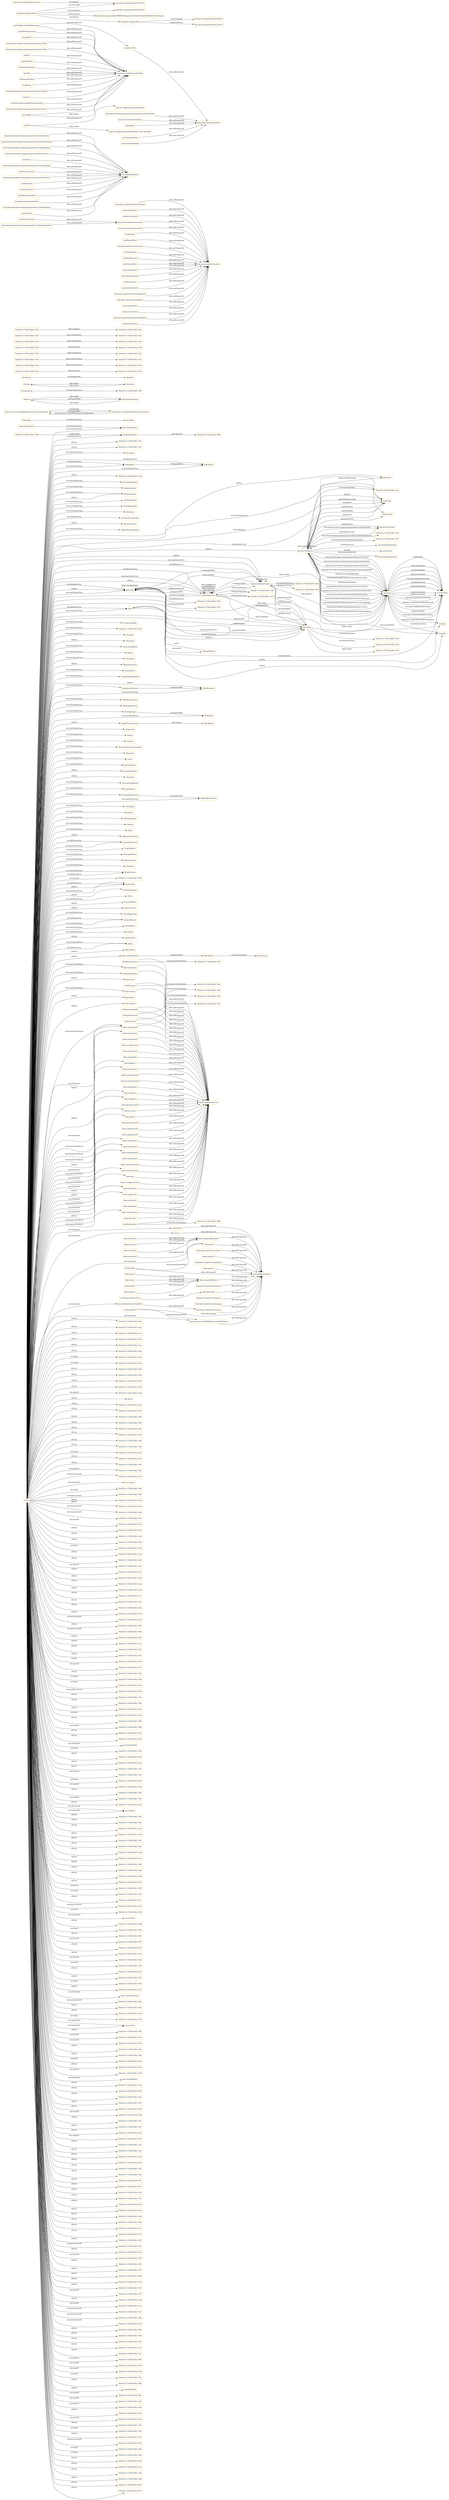 digraph ar2dtool_diagram { 
rankdir=LR;
size="1501"
node [shape = rectangle, color="orange"]; "base:ObraArtistica" "fabio:ArtisticWork" "base:Persona" "fabio:Blog" "base:Autor" "base:Blog" ":AnalogItem" ":ProceedingsPaper" ":ReferenceWork" ":PeriodicalIssue" ":CaseForSupport" ":SoundRecording" ":Metadata" ":ArchivalDocumentSet" ":BachelorsThesis" ":DigitalStorageMedium" "fabio:Endeavour" ":ConferencePaper" "7b5ed27a:1736321f262:-7f6f" ":Ontology" ":Thesaurus" ":InstructionalWork" ":Report" "http://www.w3.org/2004/02/skos/core#ConceptScheme" ":Vocabulary" ":ReportDocument" ":JournalIssue" ":StorageMedium" ":AnalogStorageMedium" "7b5ed27a:1736321f262:-7f8d" ":Abstract" ":DisciplineDictionary" ":WebManifestation" "7b5ed27a:1736321f262:-7f93" ":PatentApplication" "fabio:Item" ":StillImage" ":Item" ":RapidCommunication" "7b5ed27a:1736321f262:-7f94" ":Proposition" ":Patent" ":Dataset" ":MinimalInformationStandard" ":Magazine" ":Excerpt" ":Entry" ":JournalVolume" ":JournalNewsItem" ":Taxonomy" ":VocabularyMapping" ":Quotation" ":Specification" ":AnalogManifestation" ":BriefReport" ":BookSeries" ":Newspaper" ":Review" ":WorkshopPaper" "owl:Thing" ":Opinion" ":Book" ":MovingImage" "fabio:Expression" ":MagazineNewsItem" ":ArchivalDocument" "http://www.w3.org/2004/02/skos/core#Concept" ":BookSet" ":ProjectReport" ":NewspaperIssue" ":MagazineIssue" ":Periodical" ":Manifestation" ":SubjectDiscipline" ":Expression" ":PeriodicalVolume" ":Policy" ":StructuredSummary" ":DoctoralThesis" ":SubjectTerm" ":MastersThesis" "fabio:Manifestation" ":GrantApplication" ":DigitalItem" ":DigitalManifestation" ":ArchivalRecord" ":TermDictionary" ":NewsReport" ":Journal" "fabio:Work" ":PeriodicalItem" ":AuthorityFile" ":Work" "fabio:Person" "7b5ed27a:1736321f262:-7f5d" "fabio:Subject" "7b5ed27a:1736321f262:-7f4f" "7b5ed27a:1736321f262:-7ec6" "7b5ed27a:1736321f262:-7ed4" "7b5ed27a:1736321f262:-7f5b" "7b5ed27a:1736321f262:-7edf" "fabio:ResponsibleEntity" "fabio:CorporateBody" "7b5ed27a:1736321f262:-7f49" "7b5ed27a:1736321f262:-7f42" "7b5ed27a:1736321f262:-7edc" "fabio:Event" "7b5ed27a:1736321f262:-7f4e" "7b5ed27a:1736321f262:-7ec5" "fabio:Place" "7b5ed27a:1736321f262:-7eef" "7b5ed27a:1736321f262:-7f30" "7b5ed27a:1736321f262:-7f33" "7b5ed27a:1736321f262:-7f25" "7b5ed27a:1736321f262:-7f50" "7b5ed27a:1736321f262:-7f48" "7b5ed27a:1736321f262:-7f5e" "7b5ed27a:1736321f262:-7f4d" "7b5ed27a:1736321f262:-7f2f" "fabio:Object" "7b5ed27a:1736321f262:-7ef0" "7b5ed27a:1736321f262:-7f32" "7b5ed27a:1736321f262:-7ed5" "7b5ed27a:1736321f262:-7f5c" "7b5ed27a:1736321f262:-7f1f" "7b5ed27a:1736321f262:-7ebf" "fabio:Concept" ; /*classes style*/
	"fabio:imitation" -> "fabio:relatedEndeavour" [ label = "rdfs:subPropertyOf" ];
	":hasPortrayal" -> "7b5ed27a:1736321f262:-7fa0" [ label = "owl:propertyChainAxiom" ];
	":hasPortrayal" -> "fabio:relatedEndeavour" [ label = "rdfs:subPropertyOf" ];
	"fabio:Manifestation" -> "7b5ed27a:1736321f262:-7ed4" [ label = "owl:equivalentClass" ];
	"fabio:Manifestation" -> "fabio:Work" [ label = "owl:disjointWith" ];
	"fabio:Manifestation" -> "7b5ed27a:1736321f262:-7ed5" [ label = "owl:equivalentClass" ];
	"http://purl.org/dc/terms/dateAccepted" -> "http://purl.org/dc/terms/date" [ label = "rdfs:subPropertyOf" ];
	"http://prismstandard.org/namespaces/basic/2.0/keyword" -> "owl:topDataProperty" [ label = "rdfs:subPropertyOf" ];
	":RapidCommunication" -> ":BriefReport" [ label = "rdfs:seeAlso" ];
	":hasEmbargoDate" -> "http://purl.org/dc/terms/date" [ label = "rdfs:subPropertyOf" ];
	"fabio:successorOf" -> "fabio:relatedEndeavour" [ label = "rdfs:subPropertyOf" ];
	":isRepresentationOf" -> "fabio:relatedEndeavour" [ label = "rdfs:subPropertyOf" ];
	":isRepresentationOf" -> "7b5ed27a:1736321f262:-7fbc" [ label = "owl:propertyChainAxiom" ];
	"http://prismstandard.org/namespaces/basic/2.0/versionIdentifier" -> "owl:topDataProperty" [ label = "rdfs:subPropertyOf" ];
	"fabio:subject" -> "owl:topObjectProperty" [ label = "rdfs:subPropertyOf" ];
	":hasStandardNumber" -> "http://purl.org/dc/terms/identifier" [ label = "rdfs:subPropertyOf" ];
	"fabio:exemplar" -> "fabio:relatedEndeavour" [ label = "rdfs:subPropertyOf" ];
	"fabio:successor" -> "fabio:relatedEndeavour" [ label = "rdfs:subPropertyOf" ];
	":hasDateCollected" -> "http://purl.org/dc/terms/date" [ label = "rdfs:subPropertyOf" ];
	"fabio:CorporateBody" -> "fabio:Person" [ label = "owl:disjointWith" ];
	"fabio:ownerOf" -> "fabio:responsibleEntityOf" [ label = "rdfs:subPropertyOf" ];
	"http://prismstandard.org/namespaces/basic/2.0/alternateTitle" -> "http://purl.org/dc/terms/title" [ label = "rdfs:subPropertyOf" ];
	"fabio:Expression" -> "7b5ed27a:1736321f262:-7edf" [ label = "owl:equivalentClass" ];
	"fabio:Expression" -> "fabio:Work" [ label = "owl:disjointWith" ];
	"fabio:Expression" -> "fabio:Manifestation" [ label = "owl:disjointWith" ];
	"fabio:Expression" -> "7b5ed27a:1736321f262:-7f1f" [ label = "owl:equivalentClass" ];
	"fabio:Expression" -> "fabio:Item" [ label = "owl:disjointWith" ];
	"fabio:responsibleEntity" -> "owl:topObjectProperty" [ label = "rdfs:subPropertyOf" ];
	"http://prismstandard.org/namespaces/basic/2.0/pageRange" -> "owl:topDataProperty" [ label = "rdfs:subPropertyOf" ];
	"http://purl.org/dc/terms/license" -> "owl:topObjectProperty" [ label = "rdfs:subPropertyOf" ];
	"fabio:creatorOf" -> "fabio:responsibleEntityOf" [ label = "rdfs:subPropertyOf" ];
	"fabio:creator" -> "fabio:responsibleEntity" [ label = "rdfs:subPropertyOf" ];
	":hasPublicationYear" -> "http://purl.org/dc/terms/issued" [ label = "rdfs:subPropertyOf" ];
	"fabio:partOf" -> "fabio:relatedEndeavour" [ label = "rdfs:subPropertyOf" ];
	"http://prismstandard.org/namespaces/basic/2.0/section" -> "owl:topDataProperty" [ label = "rdfs:subPropertyOf" ];
	"http://purl.org/dc/terms/valid" -> "http://purl.org/dc/terms/date" [ label = "rdfs:subPropertyOf" ];
	":hasDeadline" -> "http://purl.org/dc/terms/date" [ label = "rdfs:subPropertyOf" ];
	"fabio:ArtisticWork" -> "base:ObraArtistica" [ label = "owl:equivalentClass" ];
	":hasRequestDate" -> "http://purl.org/dc/terms/date" [ label = "rdfs:subPropertyOf" ];
	"fabio:arrangementOf" -> "fabio:relatedEndeavour" [ label = "rdfs:subPropertyOf" ];
	":hasURL" -> "http://purl.org/dc/terms/identifier" [ label = "rdfs:subPropertyOf" ];
	"fabio:transformationOf" -> "fabio:relatedEndeavour" [ label = "rdfs:subPropertyOf" ];
	"http://prismstandard.org/namespaces/basic/2.0/publicationDate" -> "http://purl.org/dc/terms/issued" [ label = "rdfs:subPropertyOf" ];
	"http://purl.org/dc/terms/created" -> "http://purl.org/dc/terms/date" [ label = "rdfs:subPropertyOf" ];
	"https://w3id.org/def/microrrelatos" -> "http://purl.org/spar/fabio/2019-02-19" [ label = "owl:imports" ];
	":hasSubjectTerm" -> "owl:topObjectProperty" [ label = "rdfs:subPropertyOf" ];
	"fabio:imitationOf" -> "fabio:relatedEndeavour" [ label = "rdfs:subPropertyOf" ];
	"fabio:exemplarOf" -> "fabio:relatedEndeavour" [ label = "rdfs:subPropertyOf" ];
	":hasDepositDate" -> "http://purl.org/dc/terms/date" [ label = "rdfs:subPropertyOf" ];
	":hasSeason" -> "owl:topDataProperty" [ label = "rdfs:subPropertyOf" ];
	"fabio:Blog" -> "base:Blog" [ label = "owl:equivalentClass" ];
	"fabio:embodimentOf" -> "fabio:relatedEndeavour" [ label = "rdfs:subPropertyOf" ];
	":isManifestationOf" -> "fabio:relatedEndeavour" [ label = "rdfs:subPropertyOf" ];
	":isManifestationOf" -> "7b5ed27a:1736321f262:-7f80" [ label = "owl:propertyChainAxiom" ];
	"http://purl.org/dc/terms/format" -> "owl:topObjectProperty" [ label = "rdfs:subPropertyOf" ];
	":hasPatentNumber" -> "http://purl.org/dc/terms/identifier" [ label = "rdfs:subPropertyOf" ];
	":hasDateReceived" -> "http://purl.org/dc/terms/date" [ label = "rdfs:subPropertyOf" ];
	":hasHandle" -> "http://purl.org/dc/terms/identifier" [ label = "rdfs:subPropertyOf" ];
	"http://prismstandard.org/namespaces/basic/2.0/startingPage" -> "owl:topDataProperty" [ label = "rdfs:subPropertyOf" ];
	":isPortrayalOf" -> "7b5ed27a:1736321f262:-7fdc" [ label = "owl:propertyChainAxiom" ];
	":isPortrayalOf" -> "fabio:relatedEndeavour" [ label = "rdfs:subPropertyOf" ];
	"http://purl.org/dc/terms/language" -> "owl:topObjectProperty" [ label = "rdfs:subPropertyOf" ];
	":hasDecisionDate" -> "http://purl.org/dc/terms/date" [ label = "rdfs:subPropertyOf" ];
	"http://prismstandard.org/namespaces/basic/2.0/eIssn" -> "http://purl.org/dc/terms/identifier" [ label = "rdfs:subPropertyOf" ];
	"http://www.w3.org/2004/02/skos/core#Concept" -> "http://www.w3.org/2004/02/skos/core#ConceptScheme" [ label = "owl:disjointWith" ];
	":hasCharacterCount" -> "owl:topDataProperty" [ label = "rdfs:subPropertyOf" ];
	":dateLastUpdated" -> "http://purl.org/dc/terms/date" [ label = "rdfs:subPropertyOf" ];
	"fabio:summarization" -> "fabio:relatedEndeavour" [ label = "rdfs:subPropertyOf" ];
	"fabio:reproductionOf" -> "fabio:relatedEndeavour" [ label = "rdfs:subPropertyOf" ];
	"fabio:supplementOf" -> "fabio:relatedEndeavour" [ label = "rdfs:subPropertyOf" ];
	":hasIssnL" -> "http://purl.org/dc/terms/identifier" [ label = "rdfs:subPropertyOf" ];
	"fabio:complementOf" -> "fabio:relatedEndeavour" [ label = "rdfs:subPropertyOf" ];
	"fabio:realization" -> "fabio:relatedEndeavour" [ label = "rdfs:subPropertyOf" ];
	":hasEmbargoDuration" -> "http://purl.org/dc/terms/date" [ label = "rdfs:subPropertyOf" ];
	":StructuredSummary" -> ":Abstract" [ label = "rdfs:seeAlso" ];
	":Excerpt" -> ":Quotation" [ label = "rdfs:seeAlso" ];
	"http://prismstandard.org/namespaces/basic/2.0/wordCount" -> "owl:topDataProperty" [ label = "rdfs:subPropertyOf" ];
	"base:microrrelatoTieneTitulo" -> "http://purl.org/dc/terms/title" [ label = "rdfs:subPropertyOf" ];
	":isStoredOn" -> "owl:topObjectProperty" [ label = "rdfs:subPropertyOf" ];
	":isDisciplineOf" -> "http://www.w3.org/2004/02/skos/core#inScheme" [ label = "owl:propertyDisjointWith" ];
	":isDisciplineOf" -> "owl:topObjectProperty" [ label = "rdfs:subPropertyOf" ];
	":hasAccessDate" -> "http://purl.org/dc/terms/date" [ label = "rdfs:subPropertyOf" ];
	":hasNationalLibraryOfMedicineJournalId" -> "http://purl.org/dc/terms/identifier" [ label = "rdfs:subPropertyOf" ];
	":hasDistributionDate" -> "http://purl.org/dc/terms/date" [ label = "rdfs:subPropertyOf" ];
	"fabio:supplement" -> "fabio:relatedEndeavour" [ label = "rdfs:subPropertyOf" ];
	"fabio:Work" -> "7b5ed27a:1736321f262:-7f25" [ label = "owl:equivalentClass" ];
	"fabio:Work" -> "7b5ed27a:1736321f262:-7edc" [ label = "owl:equivalentClass" ];
	":hasRepresentation" -> "fabio:relatedEndeavour" [ label = "rdfs:subPropertyOf" ];
	":hasRepresentation" -> "7b5ed27a:1736321f262:-7fdf" [ label = "owl:propertyChainAxiom" ];
	":PeriodicalItem" -> "7b5ed27a:1736321f262:-7f93" [ label = "owl:equivalentClass" ];
	"http://prismstandard.org/namespaces/basic/2.0/issn" -> "http://purl.org/dc/terms/identifier" [ label = "rdfs:subPropertyOf" ];
	"http://purl.org/dc/terms/dateSubmitted" -> "http://purl.org/dc/terms/date" [ label = "rdfs:subPropertyOf" ];
	":hasPageCount" -> "owl:topDataProperty" [ label = "rdfs:subPropertyOf" ];
	"fabio:reproduction" -> "fabio:relatedEndeavour" [ label = "rdfs:subPropertyOf" ];
	"fabio:producerOf" -> "fabio:responsibleEntityOf" [ label = "rdfs:subPropertyOf" ];
	":stores" -> "owl:topObjectProperty" [ label = "rdfs:subPropertyOf" ];
	"base:esObraArtisticaCreadaPor" -> "http://purl.org/dc/terms/creator" [ label = "rdfs:subPropertyOf" ];
	":AnalogManifestation" -> ":DigitalManifestation" [ label = "owl:disjointWith" ];
	"fabio:summarizationOf" -> "fabio:relatedEndeavour" [ label = "rdfs:subPropertyOf" ];
	"fabio:transformation" -> "fabio:relatedEndeavour" [ label = "rdfs:subPropertyOf" ];
	":Abstract" -> ":StructuredSummary" [ label = "rdfs:seeAlso" ];
	":Abstract" -> ":StructuredSummary" [ label = "owl:disjointWith" ];
	"fabio:translation" -> "fabio:relatedEndeavour" [ label = "rdfs:subPropertyOf" ];
	":hasVolumeCount" -> "owl:topDataProperty" [ label = "rdfs:subPropertyOf" ];
	"fabio:reconfigurationOf" -> "fabio:relatedEndeavour" [ label = "rdfs:subPropertyOf" ];
	"http://www.w3.org/2004/02/skos/core#inScheme" -> "owl:topObjectProperty" [ label = "rdfs:subPropertyOf" ];
	"http://purl.org/dc/terms/modified" -> "http://purl.org/dc/terms/date" [ label = "rdfs:subPropertyOf" ];
	"fabio:abridgement" -> "fabio:relatedEndeavour" [ label = "rdfs:subPropertyOf" ];
	":hasDiscipline" -> ":isSchemeOf" [ label = "owl:propertyDisjointWith" ];
	":hasDiscipline" -> "owl:topObjectProperty" [ label = "rdfs:subPropertyOf" ];
	"http://purl.org/dc/terms/rights" -> "owl:topObjectProperty" [ label = "rdfs:subPropertyOf" ];
	"fabio:subjectOf" -> "owl:topObjectProperty" [ label = "rdfs:subPropertyOf" ];
	"http://purl.org/dc/terms/creator" -> "owl:topObjectProperty" [ label = "rdfs:subPropertyOf" ];
	"fabio:owner" -> "fabio:responsibleEntity" [ label = "rdfs:subPropertyOf" ];
	":hasManifestation" -> "fabio:relatedEndeavour" [ label = "rdfs:subPropertyOf" ];
	":hasManifestation" -> "7b5ed27a:1736321f262:-7fb0" [ label = "owl:propertyChainAxiom" ];
	"http://purl.org/spar/fabio" -> "http://purl.org/spar/fabio/2018-05-02" [ label = "owl:priorVersion" ];
	"http://purl.org/spar/fabio" -> "http://purl.org/spar/fabio/2019-02-19" [ label = "owl:versionIRI" ];
	"http://purl.org/spar/fabio" -> "http://purl.org/spar/fabio/FRBR%20diagram%20with%20new%20Fabio%20verbs.png" [ label = "dc:description" ];
	"http://purl.org/spar/fabio" -> "http://purl.org/spar/frbr" [ label = "owl:imports" ];
	"fabio:revision" -> "fabio:relatedEndeavour" [ label = "rdfs:subPropertyOf" ];
	":hasCODEN" -> "http://purl.org/dc/terms/identifier" [ label = "rdfs:subPropertyOf" ];
	":hasCODEN" -> "http://en.wikipedia.org/wiki/CODEN" [ label = "rdfs:seeAlso" ];
	":hasPubMedCentralId" -> "http://purl.org/dc/terms/identifier" [ label = "rdfs:subPropertyOf" ];
	":hasPII" -> "http://purl.org/dc/terms/identifier" [ label = "rdfs:subPropertyOf" ];
	":hasPII" -> "http://en.wikipedia.org/wiki/Publisher_Item_Identifier" [ label = "rdfs:seeAlso" ];
	":DisciplineDictionary" -> ":TermDictionary" [ label = "owl:disjointWith" ];
	"fabio:Item" -> "7b5ed27a:1736321f262:-7f2f" [ label = "owl:equivalentClass" ];
	"fabio:Item" -> "fabio:Work" [ label = "owl:disjointWith" ];
	"fabio:Item" -> "fabio:Manifestation" [ label = "owl:disjointWith" ];
	"fabio:Item" -> "7b5ed27a:1736321f262:-7f30" [ label = "owl:equivalentClass" ];
	"fabio:revisionOf" -> "fabio:relatedEndeavour" [ label = "rdfs:subPropertyOf" ];
	":hasSubtitle" -> "http://purl.org/dc/terms/title" [ label = "rdfs:subPropertyOf" ];
	"fabio:alternateOf" -> "fabio:relatedEndeavour" [ label = "rdfs:subPropertyOf" ];
	":hasShortTitle" -> "http://purl.org/dc/terms/title" [ label = "rdfs:subPropertyOf" ];
	":MovingImage" -> ":StillImage" [ label = "owl:disjointWith" ];
	"fabio:realizationOf" -> "fabio:relatedEndeavour" [ label = "rdfs:subPropertyOf" ];
	":hasArXivId" -> "http://purl.org/dc/terms/identifier" [ label = "rdfs:subPropertyOf" ];
	"fabio:alternate" -> "fabio:relatedEndeavour" [ label = "rdfs:subPropertyOf" ];
	":hasSequenceIdentifier" -> "owl:topDataProperty" [ label = "rdfs:subPropertyOf" ];
	"http://prismstandard.org/namespaces/basic/2.0/doi" -> "http://purl.org/dc/terms/identifier" [ label = "rdfs:subPropertyOf" ];
	":hasTranslatedTitle" -> "http://purl.org/dc/terms/title" [ label = "rdfs:subPropertyOf" ];
	":hasElectronicArticleIdentifier" -> "owl:topDataProperty" [ label = "rdfs:subPropertyOf" ];
	"http://prismstandard.org/namespaces/basic/2.0/isbn" -> "http://purl.org/dc/terms/identifier" [ label = "rdfs:subPropertyOf" ];
	"fabio:realizer" -> "fabio:responsibleEntity" [ label = "rdfs:subPropertyOf" ];
	"http://prismstandard.org/namespaces/basic/2.0/endingPage" -> "owl:topDataProperty" [ label = "rdfs:subPropertyOf" ];
	"fabio:embodiment" -> "fabio:relatedEndeavour" [ label = "rdfs:subPropertyOf" ];
	"http://purl.org/spar/frbr" -> "http://purl.org/spar/frbr/2018-03-29" [ label = "owl:versionIRI" ];
	"http://purl.org/spar/frbr" -> "http://purl.org/spar/frbr/2011-06-29" [ label = "owl:priorVersion" ];
	"NULL" -> "7b5ed27a:1736321f262:-7eeb" [ label = "rdf:rest" ];
	"NULL" -> "fabio:Work" [ label = "owl:someValuesFrom" ];
	"NULL" -> "fabio:revision" [ label = "swrl:propertyPredicate" ];
	"NULL" -> ":SoundRecording" [ label = "owl:someValuesFrom" ];
	"NULL" -> "7b5ed27a:1736321f262:-7fa2" [ label = "rdf:rest" ];
	"NULL" -> "fabio:Expression" [ label = "rdf:first" ];
	"NULL" -> "7b5ed27a:1736321f262:-7ec1" [ label = "rdf:rest" ];
	"NULL" -> "7b5ed27a:1736321f262:-7f76" [ label = "rdf:rest" ];
	"NULL" -> "7b5ed27a:1736321f262:-7eac" [ label = "rdf:first" ];
	"NULL" -> ":Thesaurus" [ label = "rdf:first" ];
	"NULL" -> "7b5ed27a:1736321f262:-7fed" [ label = "rdf:rest" ];
	"NULL" -> "7b5ed27a:1736321f262:-7ec2" [ label = "swrl:body" ];
	"NULL" -> "7b5ed27a:1736321f262:-7f2b" [ label = "swrl:head" ];
	"NULL" -> "7b5ed27a:1736321f262:-7e9d" [ label = "rdf:rest" ];
	"NULL" -> ":NewspaperIssue" [ label = "owl:someValuesFrom" ];
	"NULL" -> "7b5ed27a:1736321f262:-7ee2" [ label = "rdf:rest" ];
	"NULL" -> "7b5ed27a:1736321f262:-7f60" [ label = "rdf:first" ];
	"NULL" -> "7b5ed27a:1736321f262:-7eb9" [ label = "rdf:rest" ];
	"NULL" -> "fabio:Event" [ label = "rdf:first" ];
	"NULL" -> "7b5ed27a:1736321f262:-7eab" [ label = "owl:unionOf" ];
	"NULL" -> "rdf:nil" [ label = "rdf:rest" ];
	"NULL" -> "7b5ed27a:1736321f262:-7f03" [ label = "rdf:first" ];
	"NULL" -> ":ProceedingsPaper" [ label = "owl:someValuesFrom" ];
	"NULL" -> "7b5ed27a:1736321f262:-7f67" [ label = "rdf:rest" ];
	"NULL" -> "7b5ed27a:1736321f262:-7f6d" [ label = "rdf:rest" ];
	"NULL" -> "7b5ed27a:1736321f262:-7f0a" [ label = "rdf:first" ];
	"NULL" -> ":ArchivalDocument" [ label = "owl:allValuesFrom" ];
	"NULL" -> ":DigitalItem" [ label = "owl:someValuesFrom" ];
	"NULL" -> ":Expression" [ label = "owl:allValuesFrom" ];
	"NULL" -> "7b5ed27a:1736321f262:-7f8e" [ label = "rdf:rest" ];
	"NULL" -> "7b5ed27a:1736321f262:-7ea3" [ label = "rdf:rest" ];
	"NULL" -> "7b5ed27a:1736321f262:-7f58" [ label = "rdf:rest" ];
	"NULL" -> ":Work" [ label = "owl:someValuesFrom" ];
	"NULL" -> "7b5ed27a:1736321f262:-7ef4" [ label = "rdf:rest" ];
	"NULL" -> "7b5ed27a:1736321f262:-7f0e" [ label = "swrl:head" ];
	"NULL" -> ":Item" [ label = "owl:allValuesFrom" ];
	"NULL" -> "7b5ed27a:1736321f262:-7eee" [ label = "rdf:rest" ];
	"NULL" -> "7b5ed27a:1736321f262:-7f34" [ label = "rdf:first" ];
	"NULL" -> "7b5ed27a:1736321f262:-7f2e" [ label = "owl:members" ];
	"NULL" -> ":DigitalItem" [ label = "owl:allValuesFrom" ];
	"NULL" -> ":AuthorityFile" [ label = "rdf:first" ];
	"NULL" -> "7b5ed27a:1736321f262:-7f24" [ label = "owl:intersectionOf" ];
	"NULL" -> "urn:swrl#e1" [ label = "swrl:argument1" ];
	"NULL" -> "7b5ed27a:1736321f262:-7ef8" [ label = "swrl:head" ];
	"NULL" -> ":MovingImage" [ label = "owl:someValuesFrom" ];
	"NULL" -> "7b5ed27a:1736321f262:-7f92" [ label = "owl:intersectionOf" ];
	"NULL" -> "fabio:adaption" [ label = "swrl:propertyPredicate" ];
	"NULL" -> ":Metadata" [ label = "owl:someValuesFrom" ];
	"NULL" -> "7b5ed27a:1736321f262:-7ee5" [ label = "rdf:rest" ];
	"NULL" -> "7b5ed27a:1736321f262:-7f43" [ label = "rdf:first" ];
	"NULL" -> "7b5ed27a:1736321f262:-7ede" [ label = "owl:intersectionOf" ];
	"NULL" -> "7b5ed27a:1736321f262:-7f1e" [ label = "owl:intersectionOf" ];
	"NULL" -> ":MastersThesis" [ label = "rdf:first" ];
	"NULL" -> "base:esObraArtisticaCreadaPor" [ label = "owl:onProperty" ];
	"NULL" -> ":Review" [ label = "owl:someValuesFrom" ];
	"NULL" -> "7b5ed27a:1736321f262:-7f1b" [ label = "owl:unionOf" ];
	"NULL" -> "7b5ed27a:1736321f262:-7eff" [ label = "rdf:first" ];
	"NULL" -> ":Item" [ label = "owl:someValuesFrom" ];
	"NULL" -> "fabio:embodiment" [ label = "owl:onProperty" ];
	"NULL" -> "7b5ed27a:1736321f262:-7eaf" [ label = "rdf:rest" ];
	"NULL" -> "7b5ed27a:1736321f262:-7f39" [ label = "rdf:first" ];
	"NULL" -> "7b5ed27a:1736321f262:-7ed2" [ label = "swrl:body" ];
	"NULL" -> "7b5ed27a:1736321f262:-7ee6" [ label = "rdf:first" ];
	"NULL" -> "7b5ed27a:1736321f262:-7ed6" [ label = "rdf:rest" ];
	"NULL" -> "7b5ed27a:1736321f262:-7eb5" [ label = "owl:unionOf" ];
	"NULL" -> "7b5ed27a:1736321f262:-7f11" [ label = "rdf:first" ];
	"NULL" -> "7b5ed27a:1736321f262:-7ed8" [ label = "rdf:first" ];
	"NULL" -> ":Policy" [ label = "owl:someValuesFrom" ];
	"NULL" -> "7b5ed27a:1736321f262:-7ecb" [ label = "rdf:first" ];
	"NULL" -> "7b5ed27a:1736321f262:-7ea8" [ label = "rdf:first" ];
	"NULL" -> "7b5ed27a:1736321f262:-7f71" [ label = "rdf:rest" ];
	"NULL" -> "7b5ed27a:1736321f262:-7ef7" [ label = "rdf:rest" ];
	"NULL" -> "7b5ed27a:1736321f262:-7ed1" [ label = "rdf:first" ];
	"NULL" -> "fabio:Manifestation" [ label = "rdf:first" ];
	"NULL" -> "7b5ed27a:1736321f262:-7f78" [ label = "rdf:first" ];
	"NULL" -> "7b5ed27a:1736321f262:-7ecd" [ label = "owl:intersectionOf" ];
	"NULL" -> ":stores" [ label = "owl:onProperty" ];
	"NULL" -> ":Report" [ label = "owl:someValuesFrom" ];
	"NULL" -> ":InstructionalWork" [ label = "owl:someValuesFrom" ];
	"NULL" -> "7b5ed27a:1736321f262:-7f59" [ label = "rdf:first" ];
	"NULL" -> "fabio:partOf" [ label = "owl:onProperty" ];
	"NULL" -> "fabio:Expression" [ label = "owl:allValuesFrom" ];
	"NULL" -> ":AnalogManifestation" [ label = "owl:someValuesFrom" ];
	"NULL" -> "7b5ed27a:1736321f262:-7f66" [ label = "owl:intersectionOf" ];
	"NULL" -> "7b5ed27a:1736321f262:-7f62" [ label = "rdf:rest" ];
	"NULL" -> "7b5ed27a:1736321f262:-7ecc" [ label = "rdf:first" ];
	"NULL" -> "fabio:Subject" [ label = "rdf:first" ];
	"NULL" -> ":Dataset" [ label = "owl:someValuesFrom" ];
	"NULL" -> "7b5ed27a:1736321f262:-7f3f" [ label = "rdf:first" ];
	"NULL" -> ":CaseForSupport" [ label = "owl:someValuesFrom" ];
	"NULL" -> "7b5ed27a:1736321f262:-7f53" [ label = "rdf:first" ];
	"NULL" -> "7b5ed27a:1736321f262:-7f04" [ label = "rdf:first" ];
	"NULL" -> "fabio:Work" [ label = "owl:allValuesFrom" ];
	"NULL" -> ":DoctoralThesis" [ label = "rdf:first" ];
	"NULL" -> "7b5ed27a:1736321f262:-7f7c" [ label = "owl:unionOf" ];
	"NULL" -> "7b5ed27a:1736321f262:-7fc8" [ label = "rdf:rest" ];
	"NULL" -> "7b5ed27a:1736321f262:-7ed9" [ label = "swrl:body" ];
	"NULL" -> "fabio:realizationOf" [ label = "rdf:first" ];
	"NULL" -> "7b5ed27a:1736321f262:-7f3a" [ label = "swrl:body" ];
	"NULL" -> ":ArchivalDocument" [ label = "owl:someValuesFrom" ];
	"NULL" -> "7b5ed27a:1736321f262:-7f89" [ label = "owl:withRestrictions" ];
	"NULL" -> "7b5ed27a:1736321f262:-7f7a" [ label = "rdf:rest" ];
	"NULL" -> "7b5ed27a:1736321f262:-7e9b" [ label = "rdf:rest" ];
	"NULL" -> "7b5ed27a:1736321f262:-7f44" [ label = "rdf:rest" ];
	"NULL" -> "7b5ed27a:1736321f262:-7ea4" [ label = "swrl:body" ];
	"NULL" -> ":AnalogStorageMedium" [ label = "owl:someValuesFrom" ];
	"NULL" -> "xsd:gYear" [ label = "rdf:first" ];
	"NULL" -> "fabio:arrangement" [ label = "swrl:propertyPredicate" ];
	"NULL" -> "7b5ed27a:1736321f262:-7f65" [ label = "rdf:rest" ];
	"NULL" -> ":DisciplineDictionary" [ label = "owl:someValuesFrom" ];
	"NULL" -> "fabio:exemplarOf" [ label = "rdf:first" ];
	"NULL" -> ":BachelorsThesis" [ label = "rdf:first" ];
	"NULL" -> "7b5ed27a:1736321f262:-7f68" [ label = "owl:unionOf" ];
	"NULL" -> "fabio:CorporateBody" [ label = "rdf:first" ];
	"NULL" -> "7b5ed27a:1736321f262:-7f1a" [ label = "rdf:rest" ];
	"NULL" -> "7b5ed27a:1736321f262:-7fb2" [ label = "rdf:rest" ];
	"NULL" -> "fabio:supplement" [ label = "swrl:propertyPredicate" ];
	"NULL" -> ":MagazineNewsItem" [ label = "rdf:first" ];
	"NULL" -> "base:tieneNombre" [ label = "owl:onProperty" ];
	"NULL" -> "fabio:Work" [ label = "rdf:first" ];
	"NULL" -> ":ConferencePaper" [ label = "owl:someValuesFrom" ];
	"NULL" -> "7b5ed27a:1736321f262:-7f3b" [ label = "swrl:head" ];
	"NULL" -> "7b5ed27a:1736321f262:-7f18" [ label = "rdf:rest" ];
	"NULL" -> ":PeriodicalIssue" [ label = "owl:someValuesFrom" ];
	"NULL" -> ":Expression" [ label = "rdf:first" ];
	"NULL" -> "fabio:imitation" [ label = "swrl:propertyPredicate" ];
	"NULL" -> "7b5ed27a:1736321f262:-7ea1" [ label = "rdf:rest" ];
	"NULL" -> "7b5ed27a:1736321f262:-7ef2" [ label = "rdf:rest" ];
	"NULL" -> "7b5ed27a:1736321f262:-7ee4" [ label = "owl:unionOf" ];
	"NULL" -> "7b5ed27a:1736321f262:-7f36" [ label = "swrl:body" ];
	"NULL" -> "7b5ed27a:1736321f262:-7eba" [ label = "owl:unionOf" ];
	"NULL" -> "7b5ed27a:1736321f262:-7f26" [ label = "rdf:rest" ];
	"NULL" -> "7b5ed27a:1736321f262:-7f52" [ label = "owl:unionOf" ];
	"NULL" -> ":PeriodicalIssue" [ label = "rdf:first" ];
	"NULL" -> ":PeriodicalVolume" [ label = "rdf:first" ];
	"NULL" -> "7b5ed27a:1736321f262:-7ebc" [ label = "rdf:rest" ];
	"NULL" -> ":Opinion" [ label = "owl:someValuesFrom" ];
	"NULL" -> "urn:swrl#e2" [ label = "swrl:argument2" ];
	"NULL" -> "7b5ed27a:1736321f262:-7fc4" [ label = "rdf:rest" ];
	"NULL" -> "fabio:embodimentOf" [ label = "owl:onProperty" ];
	"NULL" -> "7b5ed27a:1736321f262:-7e9e" [ label = "rdf:rest" ];
	"NULL" -> "7b5ed27a:1736321f262:-7ee3" [ label = "rdf:rest" ];
	"NULL" -> "7b5ed27a:1736321f262:-7edd" [ label = "rdf:rest" ];
	"NULL" -> "xsd:string" [ label = "owl:someValuesFrom" ];
	"NULL" -> "7b5ed27a:1736321f262:-7f2a" [ label = "rdf:first" ];
	"NULL" -> "7b5ed27a:1736321f262:-7eb3" [ label = "rdf:rest" ];
	"NULL" -> "7b5ed27a:1736321f262:-7ead" [ label = "rdf:rest" ];
	"NULL" -> "fabio:embodimentOf" [ label = "rdf:first" ];
	"NULL" -> "7b5ed27a:1736321f262:-7f1d" [ label = "rdf:rest" ];
	"NULL" -> "7b5ed27a:1736321f262:-7f0d" [ label = "rdf:first" ];
	"NULL" -> "7b5ed27a:1736321f262:-7ee8" [ label = "rdf:first" ];
	"NULL" -> "7b5ed27a:1736321f262:-7fd6" [ label = "rdf:rest" ];
	"NULL" -> "fabio:Manifestation" [ label = "owl:someValuesFrom" ];
	"NULL" -> "7b5ed27a:1736321f262:-7f14" [ label = "rdf:rest" ];
	"NULL" -> ":isSchemeOf" [ label = "owl:onProperty" ];
	"NULL" -> ":AnalogItem" [ label = "owl:allValuesFrom" ];
	"NULL" -> ":Work" [ label = "owl:allValuesFrom" ];
	"NULL" -> "7b5ed27a:1736321f262:-7f35" [ label = "swrl:head" ];
	"NULL" -> "fabio:realization" [ label = "rdf:first" ];
	"NULL" -> ":Ontology" [ label = "owl:someValuesFrom" ];
	"NULL" -> "7b5ed27a:1736321f262:-7ef9" [ label = "swrl:head" ];
	"NULL" -> "fabio:Item" [ label = "owl:allValuesFrom" ];
	"NULL" -> "fabio:exemplarOf" [ label = "owl:onProperty" ];
	"NULL" -> "7b5ed27a:1736321f262:-7fc7" [ label = "rdf:rest" ];
	"NULL" -> ":ArchivalRecord" [ label = "owl:allValuesFrom" ];
	"NULL" -> ":Journal" [ label = "owl:someValuesFrom" ];
	"NULL" -> "7b5ed27a:1736321f262:-7eb1" [ label = "owl:intersectionOf" ];
	"NULL" -> "7b5ed27a:1736321f262:-7f40" [ label = "swrl:head" ];
	"NULL" -> ":WorkshopPaper" [ label = "owl:someValuesFrom" ];
	"NULL" -> "urn:swrl#w2" [ label = "swrl:argument2" ];
	"NULL" -> "7b5ed27a:1736321f262:-7eb6" [ label = "rdf:rest" ];
	"NULL" -> "7b5ed27a:1736321f262:-7f02" [ label = "swrl:head" ];
	"NULL" -> "7b5ed27a:1736321f262:-7f09" [ label = "rdf:rest" ];
	"NULL" -> "fabio:abridgement" [ label = "swrl:propertyPredicate" ];
	"NULL" -> "7b5ed27a:1736321f262:-7f47" [ label = "owl:unionOf" ];
	"NULL" -> "7b5ed27a:1736321f262:-7f51" [ label = "rdf:rest" ];
	"NULL" -> "7b5ed27a:1736321f262:-7ed7" [ label = "rdf:rest" ];
	"NULL" -> "7b5ed27a:1736321f262:-7eb4" [ label = "owl:unionOf" ];
	"NULL" -> ":JournalIssue" [ label = "owl:someValuesFrom" ];
	"NULL" -> ":Proposition" [ label = "owl:someValuesFrom" ];
	"NULL" -> "7b5ed27a:1736321f262:-7efd" [ label = "swrl:body" ];
	"NULL" -> "fabio:realizationOf" [ label = "swrl:propertyPredicate" ];
	"NULL" -> "7b5ed27a:1736321f262:-7f21" [ label = "rdf:rest" ];
	"NULL" -> ":GrantApplication" [ label = "owl:someValuesFrom" ];
	"NULL" -> "fabio:successor" [ label = "swrl:propertyPredicate" ];
	"NULL" -> "7b5ed27a:1736321f262:-7f72" [ label = "rdf:rest" ];
	"NULL" -> "7b5ed27a:1736321f262:-7ef5" [ label = "swrl:body" ];
	"NULL" -> ":ReferenceWork" [ label = "owl:someValuesFrom" ];
	"NULL" -> "xsd:string" [ label = "owl:onDatatype" ];
	"NULL" -> ":TermDictionary" [ label = "owl:someValuesFrom" ];
	"NULL" -> ":TermDictionary" [ label = "rdf:first" ];
	"NULL" -> "7b5ed27a:1736321f262:-7eec" [ label = "rdf:first" ];
	"NULL" -> ":ArchivalDocumentSet" [ label = "owl:allValuesFrom" ];
	"NULL" -> "fabio:Endeavour" [ label = "rdf:first" ];
	"NULL" -> ":RapidCommunication" [ label = "rdf:first" ];
	"NULL" -> "base:creaObraArtistica" [ label = "owl:onProperty" ];
	"NULL" -> ":Newspaper" [ label = "owl:someValuesFrom" ];
	"NULL" -> "7b5ed27a:1736321f262:-7eb2" [ label = "owl:intersectionOf" ];
	"NULL" -> "7b5ed27a:1736321f262:-7f63" [ label = "rdf:rest" ];
	"NULL" -> "7b5ed27a:1736321f262:-7ee9" [ label = "rdf:rest" ];
	"NULL" -> "7b5ed27a:1736321f262:-7f0b" [ label = "swrl:body" ];
	"NULL" -> "urn:swrl#w1" [ label = "swrl:argument2" ];
	"NULL" -> "fabio:exemplar" [ label = "rdf:first" ];
	"NULL" -> ":WebManifestation" [ label = "owl:someValuesFrom" ];
	"NULL" -> "7b5ed27a:1736321f262:-7f5f" [ label = "rdf:first" ];
	"NULL" -> "7b5ed27a:1736321f262:-7fa3" [ label = "owl:unionOf" ];
	"NULL" -> "urn:swrl#e2" [ label = "swrl:argument1" ];
	"NULL" -> "fabio:Item" [ label = "rdf:first" ];
	"NULL" -> "fabio:translation" [ label = "swrl:propertyPredicate" ];
	"NULL" -> "7b5ed27a:1736321f262:-7fd7" [ label = "owl:unionOf" ];
	"NULL" -> "7b5ed27a:1736321f262:-7f4a" [ label = "rdf:first" ];
	"NULL" -> "7b5ed27a:1736321f262:-7fa8" [ label = "rdf:rest" ];
	"NULL" -> "7b5ed27a:1736321f262:-7f38" [ label = "swrl:head" ];
	"NULL" -> "fabio:transformation" [ label = "swrl:propertyPredicate" ];
	"NULL" -> "base:Autor" [ label = "owl:someValuesFrom" ];
	"NULL" -> "http://www.w3.org/2004/02/skos/core#inScheme" [ label = "owl:onProperty" ];
	"NULL" -> "fabio:summarization" [ label = "swrl:propertyPredicate" ];
	"NULL" -> "fabio:exemplar" [ label = "owl:onProperty" ];
	"NULL" -> ":DigitalStorageMedium" [ label = "owl:someValuesFrom" ];
	"NULL" -> "7b5ed27a:1736321f262:-7f5a" [ label = "rdf:rest" ];
	"NULL" -> "7b5ed27a:1736321f262:-7eb8" [ label = "owl:unionOf" ];
	"NULL" -> "base:tieneApellidos" [ label = "owl:onProperty" ];
	"NULL" -> "7b5ed27a:1736321f262:-7ec0" [ label = "rdf:rest" ];
	"NULL" -> "7b5ed27a:1736321f262:-7f45" [ label = "rdf:rest" ];
	"NULL" -> "7b5ed27a:1736321f262:-7ee1" [ label = "rdf:rest" ];
	"NULL" -> "7b5ed27a:1736321f262:-7f55" [ label = "rdf:first" ];
	"NULL" -> "7b5ed27a:1736321f262:-7f96" [ label = "rdf:rest" ];
	"NULL" -> ":Patent" [ label = "owl:someValuesFrom" ];
	"NULL" -> ":StillImage" [ label = "owl:someValuesFrom" ];
	"NULL" -> "7b5ed27a:1736321f262:-7e9f" [ label = "owl:unionOf" ];
	"NULL" -> "7b5ed27a:1736321f262:-7f2c" [ label = "rdf:first" ];
	"NULL" -> "7b5ed27a:1736321f262:-7f15" [ label = "rdf:rest" ];
	"NULL" -> ":ProjectReport" [ label = "owl:someValuesFrom" ];
	"NULL" -> "7b5ed27a:1736321f262:-7efc" [ label = "rdf:rest" ];
	"NULL" -> "7b5ed27a:1736321f262:-7fb3" [ label = "owl:members" ];
	"NULL" -> ":MinimalInformationStandard" [ label = "owl:someValuesFrom" ];
	"NULL" -> ":Entry" [ label = "owl:someValuesFrom" ];
	"NULL" -> "7b5ed27a:1736321f262:-7ec9" [ label = "rdf:first" ];
	"NULL" -> ":Manifestation" [ label = "owl:someValuesFrom" ];
	"NULL" -> "7b5ed27a:1736321f262:-7fad" [ label = "rdf:rest" ];
	"NULL" -> ":AnalogItem" [ label = "owl:someValuesFrom" ];
	"NULL" -> ":ReportDocument" [ label = "rdf:first" ];
	"NULL" -> "7b5ed27a:1736321f262:-7ea9" [ label = "rdf:rest" ];
	"NULL" -> "7b5ed27a:1736321f262:-7f56" [ label = "rdf:first" ];
	"NULL" -> "7b5ed27a:1736321f262:-7f12" [ label = "rdf:rest" ];
	"NULL" -> "7b5ed27a:1736321f262:-7eed" [ label = "rdf:rest" ];
	"NULL" -> "fabio:realization" [ label = "owl:onProperty" ];
	"NULL" -> "7b5ed27a:1736321f262:-7f0c" [ label = "rdf:rest" ];
	"NULL" -> "7b5ed27a:1736321f262:-7f41" [ label = "rdf:first" ];
	"NULL" -> "7b5ed27a:1736321f262:-7eaa" [ label = "rdf:first" ];
	"NULL" -> "7b5ed27a:1736321f262:-7ec3" [ label = "rdf:rest" ];
	"NULL" -> "7b5ed27a:1736321f262:-7f6f" [ label = "owl:someValuesFrom" ];
	"NULL" -> "7b5ed27a:1736321f262:-7f22" [ label = "rdf:first" ];
	"NULL" -> "7b5ed27a:1736321f262:-7fef" [ label = "rdf:rest" ];
	"NULL" -> "7b5ed27a:1736321f262:-7ebd" [ label = "rdf:rest" ];
	"NULL" -> "7b5ed27a:1736321f262:-7f2d" [ label = "rdf:rest" ];
	"NULL" -> "7b5ed27a:1736321f262:-7fc5" [ label = "rdf:rest" ];
	"NULL" -> "7b5ed27a:1736321f262:-7f7e" [ label = "rdf:rest" ];
	"NULL" -> ":Taxonomy" [ label = "rdf:first" ];
	"NULL" -> ":PatentApplication" [ label = "owl:someValuesFrom" ];
	"NULL" -> ":Expression" [ label = "owl:someValuesFrom" ];
	"NULL" -> "base:ObraArtistica" [ label = "owl:someValuesFrom" ];
	"NULL" -> ":Book" [ label = "owl:someValuesFrom" ];
	"NULL" -> ":isStoredOn" [ label = "owl:onProperty" ];
	"NULL" -> "7b5ed27a:1736321f262:-7f31" [ label = "rdf:first" ];
	"NULL" -> "7b5ed27a:1736321f262:-7ff1" [ label = "owl:intersectionOf" ];
	"NULL" -> "7b5ed27a:1736321f262:-7eae" [ label = "rdf:rest" ];
	"NULL" -> "7b5ed27a:1736321f262:-7f64" [ label = "owl:unionOf" ];
	"NULL" -> "7b5ed27a:1736321f262:-7f23" [ label = "rdf:first" ];
	"NULL" -> "7b5ed27a:1736321f262:-7f07" [ label = "rdf:rest" ];
	"NULL" -> "fabio:Object" [ label = "rdf:first" ];
	"NULL" -> "7b5ed27a:1736321f262:-7fb6" [ label = "rdf:rest" ];
	"NULL" -> "7b5ed27a:1736321f262:-7ef3" [ label = "rdf:first" ];
	"NULL" -> ":MagazineIssue" [ label = "owl:someValuesFrom" ];
	"NULL" -> "7b5ed27a:1736321f262:-7f19" [ label = "rdf:first" ];
	"NULL" -> ":DigitalManifestation" [ label = "owl:someValuesFrom" ];
	"NULL" -> "7b5ed27a:1736321f262:-7f27" [ label = "owl:unionOf" ];
	"NULL" -> ":Specification" [ label = "owl:someValuesFrom" ];
	"NULL" -> ":Periodical" [ label = "owl:someValuesFrom" ];
	"NULL" -> "7b5ed27a:1736321f262:-7ef6" [ label = "rdf:rest" ];
	"NULL" -> "7b5ed27a:1736321f262:-7ece" [ label = "owl:unionOf" ];
	"NULL" -> "7b5ed27a:1736321f262:-7faf" [ label = "owl:intersectionOf" ];
	"NULL" -> "7b5ed27a:1736321f262:-7f6a" [ label = "owl:intersectionOf" ];
	"NULL" -> "fabio:Place" [ label = "rdf:first" ];
	"NULL" -> ":JournalVolume" [ label = "owl:someValuesFrom" ];
	"NULL" -> "7b5ed27a:1736321f262:-7f16" [ label = "owl:intersectionOf" ];
	"NULL" -> ":SubjectTerm" [ label = "owl:allValuesFrom" ];
	"NULL" -> "7b5ed27a:1736321f262:-7f4b" [ label = "rdf:first" ];
	"NULL" -> "7b5ed27a:1736321f262:-7f28" [ label = "rdf:first" ];
	"NULL" -> "fabio:embodiment" [ label = "rdf:first" ];
	"NULL" -> "7b5ed27a:1736321f262:-7f61" [ label = "rdf:rest" ];
	"NULL" -> "7b5ed27a:1736321f262:-7ee7" [ label = "rdf:rest" ];
	"NULL" -> "7b5ed27a:1736321f262:-7ec7" [ label = "rdf:first" ];
	"NULL" -> "7b5ed27a:1736321f262:-7f8f" [ label = "owl:members" ];
	"NULL" -> "7b5ed27a:1736321f262:-7fa9" [ label = "owl:unionOf" ];
	"NULL" -> "7b5ed27a:1736321f262:-7efb" [ label = "owl:unionOf" ];
	"NULL" -> "7b5ed27a:1736321f262:-7f4c" [ label = "swrl:body" ];
	"NULL" -> "7b5ed27a:1736321f262:-7f29" [ label = "rdf:first" ];
	"NULL" -> "xsd:gYearMonth" [ label = "rdf:first" ];
	"NULL" -> ":Vocabulary" [ label = "owl:someValuesFrom" ];
	"NULL" -> "7b5ed27a:1736321f262:-7f6c" [ label = "owl:unionOf" ];
	"NULL" -> "7b5ed27a:1736321f262:-7eb7" [ label = "owl:unionOf" ];
	"NULL" -> ":VocabularyMapping" [ label = "owl:someValuesFrom" ];
	"NULL" -> "7b5ed27a:1736321f262:-7ebb" [ label = "owl:unionOf" ];
	"NULL" -> "7b5ed27a:1736321f262:-7f01" [ label = "rdf:first" ];
	"NULL" -> "7b5ed27a:1736321f262:-7ebe" [ label = "owl:unionOf" ];
	"NULL" -> ":Manifestation" [ label = "owl:allValuesFrom" ];
	"NULL" -> "fabio:Concept" [ label = "rdf:first" ];
	"NULL" -> "7b5ed27a:1736321f262:-7f73" [ label = "rdf:rest" ];
	"NULL" -> "fabio:Item" [ label = "owl:someValuesFrom" ];
	"NULL" -> ":SubjectDiscipline" [ label = "owl:allValuesFrom" ];
	"NULL" -> "7b5ed27a:1736321f262:-7f54" [ label = "swrl:head" ];
	"NULL" -> "7b5ed27a:1736321f262:-7f57" [ label = "rdf:first" ];
	"NULL" -> "7b5ed27a:1736321f262:-7f6e" [ label = "owl:intersectionOf" ];
	"NULL" -> "fabio:complement" [ label = "swrl:propertyPredicate" ];
	"NULL" -> ":Magazine" [ label = "owl:someValuesFrom" ];
	"NULL" -> ":JournalNewsItem" [ label = "rdf:first" ];
	"NULL" -> "fabio:part" [ label = "owl:onProperty" ];
	"NULL" -> "7b5ed27a:1736321f262:-7f05" [ label = "swrl:head" ];
	"NULL" -> "7b5ed27a:1736321f262:-7ea6" [ label = "swrl:body" ];
	"NULL" -> "7b5ed27a:1736321f262:-7fdb" [ label = "rdf:rest" ];
	"NULL" -> "7b5ed27a:1736321f262:-7eca" [ label = "rdf:first" ];
	"NULL" -> "7b5ed27a:1736321f262:-7efa" [ label = "rdf:rest" ];
	"NULL" -> "xsd:date" [ label = "rdf:first" ];
	"NULL" -> ":ArchivalRecord" [ label = "owl:someValuesFrom" ];
	"NULL" -> "7b5ed27a:1736321f262:-7ed0" [ label = "rdf:first" ];
	"NULL" -> ":NewsReport" [ label = "owl:someValuesFrom" ];
	"NULL" -> "7b5ed27a:1736321f262:-7fb1" [ label = "rdf:rest" ];
	"NULL" -> "urn:swrl#w1" [ label = "swrl:argument1" ];
	"NULL" -> "fabio:realizationOf" [ label = "owl:onProperty" ];
	"NULL" -> "fabio:Manifestation" [ label = "owl:allValuesFrom" ];
	"NULL" -> "7b5ed27a:1736321f262:-7f17" [ label = "rdf:rest" ];
	"NULL" -> "7b5ed27a:1736321f262:-7f10" [ label = "rdf:rest" ];
	"NULL" -> "7b5ed27a:1736321f262:-7ea0" [ label = "rdf:rest" ];
	"NULL" -> "7b5ed27a:1736321f262:-7ef1" [ label = "rdf:rest" ];
	"NULL" -> "fabio:Expression" [ label = "owl:someValuesFrom" ];
	"NULL" -> "7b5ed27a:1736321f262:-7eb0" [ label = "owl:unionOf" ];
	"fabio:realizerOf" -> "fabio:responsibleEntityOf" [ label = "rdfs:subPropertyOf" ];
	"fabio:complement" -> "fabio:relatedEndeavour" [ label = "rdfs:subPropertyOf" ];
	"fabio:part" -> "fabio:relatedEndeavour" [ label = "rdfs:subPropertyOf" ];
	"fabio:translationOf" -> "fabio:relatedEndeavour" [ label = "rdfs:subPropertyOf" ];
	":hasSICI" -> "http://purl.org/dc/terms/identifier" [ label = "rdfs:subPropertyOf" ];
	":hasTranslatedSubtitle" -> "http://purl.org/dc/terms/title" [ label = "rdfs:subPropertyOf" ];
	"fabio:reconfiguration" -> "fabio:relatedEndeavour" [ label = "rdfs:subPropertyOf" ];
	":hasCopyrightYear" -> "http://purl.org/dc/terms/date" [ label = "rdfs:subPropertyOf" ];
	"http://purl.org/dc/terms/publisher" -> "owl:topObjectProperty" [ label = "rdfs:subPropertyOf" ];
	":hasPrimarySubjectTerm" -> ":hasSubjectTerm" [ label = "rdfs:subPropertyOf" ];
	":usesCalendar" -> "owl:topDataProperty" [ label = "rdfs:subPropertyOf" ];
	"fabio:arrangement" -> "fabio:relatedEndeavour" [ label = "rdfs:subPropertyOf" ];
	":hasNLMJournalTitleAbbreviation" -> "http://purl.org/dc/terms/identifier" [ label = "rdfs:subPropertyOf" ];
	":hasNLMJournalTitleAbbreviation" -> ":hasShortTitle" [ label = "rdfs:subPropertyOf" ];
	":hasCorrectionDate" -> "http://purl.org/dc/terms/date" [ label = "rdfs:subPropertyOf" ];
	"fabio:producer" -> "fabio:responsibleEntity" [ label = "rdfs:subPropertyOf" ];
	"fabio:adaption" -> "fabio:relatedEndeavour" [ label = "rdfs:subPropertyOf" ];
	"fabio:adaptionOf" -> "fabio:relatedEndeavour" [ label = "rdfs:subPropertyOf" ];
	"fabio:responsibleEntityOf" -> "owl:topObjectProperty" [ label = "rdfs:subPropertyOf" ];
	":BookSeries" -> ":BookSet" [ label = "owl:disjointWith" ];
	"http://purl.org/dc/terms/dateCopyrighted" -> "http://purl.org/dc/terms/date" [ label = "rdfs:subPropertyOf" ];
	"fabio:Person" -> "base:Persona" [ label = "owl:equivalentClass" ];
	"http://purl.org/dc/terms/issued" -> "http://purl.org/dc/terms/date" [ label = "rdfs:subPropertyOf" ];
	"fabio:Endeavour" -> "7b5ed27a:1736321f262:-7ebf" [ label = "owl:equivalentClass" ];
	":hasRetractionDate" -> "http://purl.org/dc/terms/date" [ label = "rdfs:subPropertyOf" ];
	":hasPubMedId" -> "http://purl.org/dc/terms/identifier" [ label = "rdfs:subPropertyOf" ];
	":isSchemeOf" -> "owl:topObjectProperty" [ label = "rdfs:subPropertyOf" ];
	":Quotation" -> ":Excerpt" [ label = "rdfs:seeAlso" ];
	":AnalogItem" -> ":DigitalItem" [ label = "owl:disjointWith" ];
	"fabio:abridgementOf" -> "fabio:relatedEndeavour" [ label = "rdfs:subPropertyOf" ];
	":Item" -> ":StorageMedium" [ label = ":isStoredOn" ];
	"owl:Thing" -> "xsd:dateTime" [ label = ":hasDeadline" ];
	"fabio:Work" -> "7b5ed27a:1736321f262:-7f42" [ label = "fabio:subject" ];
	"fabio:Expression" -> "fabio:Expression" [ label = "fabio:revision" ];
	"fabio:Expression" -> "fabio:Manifestation" [ label = "fabio:embodiment" ];
	"fabio:Endeavour" -> "owl:Thing" [ label = "http://prismstandard.org/namespaces/basic/2.0/doi" ];
	"fabio:Endeavour" -> "owl:Thing" [ label = ":hasSequenceIdentifier" ];
	"fabio:Endeavour" -> "xsd:positiveInteger" [ label = "http://prismstandard.org/namespaces/basic/2.0/wordCount" ];
	"fabio:Expression" -> "fabio:Item" [ label = ":hasRepresentation" ];
	"fabio:Endeavour" -> "xsd:gYear" [ label = ":hasCopyrightYear" ];
	"http://www.w3.org/2004/02/skos/core#Concept" -> "http://www.w3.org/2004/02/skos/core#ConceptScheme" [ label = "http://www.w3.org/2004/02/skos/core#inScheme" ];
	":Item" -> "xsd:dateTime" [ label = ":hasAccessDate" ];
	"fabio:Item" -> "fabio:Item" [ label = "fabio:reconfiguration" ];
	"fabio:Expression" -> "owl:Thing" [ label = "fabio:realizer" ];
	"owl:Thing" -> "xsd:dateTime" [ label = ":dateLastUpdated" ];
	"fabio:Endeavour" -> "xsd:string" [ label = ":hasSubtitle" ];
	"fabio:Endeavour" -> "xsd:string" [ label = ":hasSICI" ];
	"http://www.w3.org/2004/02/skos/core#ConceptScheme" -> "http://www.w3.org/2004/02/skos/core#Concept" [ label = ":isSchemeOf" ];
	"fabio:Endeavour" -> "xsd:positiveInteger" [ label = ":hasCharacterCount" ];
	"fabio:Work" -> "fabio:Manifestation" [ label = ":hasManifestation" ];
	":Item" -> "xsd:dateTime" [ label = ":hasDepositDate" ];
	"fabio:Manifestation" -> "owl:Thing" [ label = "fabio:producer" ];
	"owl:Thing" -> "xsd:dateTime" [ label = ":hasEmbargoDate" ];
	"fabio:Endeavour" -> "owl:Thing" [ label = "http://prismstandard.org/namespaces/basic/2.0/eIssn" ];
	"fabio:Expression" -> "fabio:Expression" [ label = "fabio:translation" ];
	"fabio:Endeavour" -> "fabio:Place" [ label = ":hasPlaceOfPublication" ];
	"owl:Thing" -> "xsd:dateTime" [ label = ":hasCorrectionDate" ];
	"fabio:Endeavour" -> "7b5ed27a:1736321f262:-7fa5" [ label = "http://prismstandard.org/namespaces/basic/2.0/publicationDate" ];
	"owl:Thing" -> "xsd:dateTime" [ label = "http://purl.org/dc/terms/valid" ];
	"fabio:Endeavour" -> "xsd:string" [ label = ":hasPubMedCentralId" ];
	"owl:Thing" -> "xsd:dateTime" [ label = ":hasDateReceived" ];
	"fabio:Endeavour" -> "7b5ed27a:1736321f262:-7ff7" [ label = ":hasNationalLibraryOfMedicineJournalId" ];
	"owl:Thing" -> "xsd:dateTime" [ label = ":hasDistributionDate" ];
	"fabio:Endeavour" -> "xsd:string" [ label = ":hasHandle" ];
	"owl:Thing" -> "xsd:date" [ label = "http://purl.org/dc/terms/dateCopyrighted" ];
	"fabio:Endeavour" -> "owl:Thing" [ label = "http://prismstandard.org/namespaces/basic/2.0/issueIdentifier" ];
	":SubjectDiscipline" -> "7b5ed27a:1736321f262:-7f94" [ label = ":isDisciplineOf" ];
	"fabio:Item" -> "owl:Thing" [ label = "fabio:owner" ];
	"fabio:Endeavour" -> "owl:Thing" [ label = "http://prismstandard.org/namespaces/basic/2.0/isbn" ];
	"fabio:Endeavour" -> "owl:Thing" [ label = "http://prismstandard.org/namespaces/basic/2.0/keyword" ];
	"owl:Thing" -> "xsd:dateTime" [ label = ":hasDateCollected" ];
	"fabio:Manifestation" -> "fabio:Item" [ label = "fabio:exemplar" ];
	"fabio:Work" -> "fabio:Expression" [ label = "fabio:realization" ];
	"fabio:Endeavour" -> "owl:Thing" [ label = "http://prismstandard.org/namespaces/basic/2.0/endingPage" ];
	"fabio:Endeavour" -> "fabio:ResponsibleEntity" [ label = "fabio:responsibleEntity" ];
	"fabio:Item" -> "fabio:Work" [ label = ":isPortrayalOf" ];
	"fabio:Endeavour" -> ":SubjectTerm" [ label = ":hasSubjectTerm" ];
	"fabio:Endeavour" -> "fabio:Endeavour" [ label = "fabio:relatedEndeavour" ];
	"fabio:Endeavour" -> "xsd:string" [ label = ":hasShortTitle" ];
	"fabio:Manifestation" -> "fabio:Work" [ label = ":isManifestationOf" ];
	"owl:Thing" -> "xsd:gYear" [ label = ":hasPublicationYear" ];
	"7b5ed27a:1736321f262:-7f49" -> "7b5ed27a:1736321f262:-7f48" [ label = "fabio:imitation" ];
	"fabio:Expression" -> "fabio:Expression" [ label = "fabio:abridgement" ];
	"owl:Thing" -> "xsd:dateTime" [ label = ":hasRetractionDate" ];
	"fabio:Endeavour" -> "xsd:nonNegativeInteger" [ label = ":hasVolumeCount" ];
	"7b5ed27a:1736321f262:-7f8d" -> ":SubjectDiscipline" [ label = ":hasDiscipline" ];
	"owl:Thing" -> "xsd:dateTime" [ label = "http://purl.org/dc/terms/modified" ];
	"fabio:Item" -> "fabio:Expression" [ label = ":isRepresentationOf" ];
	"fabio:Endeavour" -> "owl:Thing" [ label = "http://prismstandard.org/namespaces/basic/2.0/issn" ];
	"owl:Thing" -> "xsd:dateTime" [ label = "http://purl.org/dc/terms/dateSubmitted" ];
	"7b5ed27a:1736321f262:-7f5b" -> "7b5ed27a:1736321f262:-7f5c" [ label = "fabio:supplement" ];
	"7b5ed27a:1736321f262:-7ef0" -> "7b5ed27a:1736321f262:-7eef" [ label = "fabio:reproduction" ];
	"fabio:Endeavour" -> "owl:Thing" [ label = "http://prismstandard.org/namespaces/basic/2.0/startingPage" ];
	"fabio:Endeavour" -> "owl:Thing" [ label = "http://prismstandard.org/namespaces/basic/2.0/volume" ];
	"fabio:Endeavour" -> "owl:Thing" [ label = "http://prismstandard.org/namespaces/basic/2.0/pageRange" ];
	"fabio:Endeavour" -> "xsd:positiveInteger" [ label = ":hasPageCount" ];
	"fabio:Expression" -> "fabio:Expression" [ label = "fabio:arrangement" ];
	"7b5ed27a:1736321f262:-7f32" -> "7b5ed27a:1736321f262:-7f33" [ label = "fabio:adaption" ];
	"fabio:Endeavour" -> "owl:Thing" [ label = "http://prismstandard.org/namespaces/basic/2.0/edition" ];
	"7b5ed27a:1736321f262:-7ec6" -> "7b5ed27a:1736321f262:-7ec5" [ label = "fabio:summarization" ];
	"fabio:Manifestation" -> "fabio:Manifestation" [ label = "fabio:alternate" ];
	"fabio:Work" -> "fabio:Item" [ label = ":hasPortrayal" ];
	":StorageMedium" -> ":Item" [ label = ":stores" ];
	"7b5ed27a:1736321f262:-7f4f" -> "7b5ed27a:1736321f262:-7f50" [ label = "fabio:transformation" ];
	"fabio:Endeavour" -> "owl:Thing" [ label = "http://prismstandard.org/namespaces/basic/2.0/versionIdentifier" ];
	"7b5ed27a:1736321f262:-7f5e" -> "7b5ed27a:1736321f262:-7f5d" [ label = "fabio:successor" ];
	"owl:Thing" -> "xsd:dateTime" [ label = "http://purl.org/dc/terms/created" ];
	"7b5ed27a:1736321f262:-7f4d" -> "7b5ed27a:1736321f262:-7f4e" [ label = "fabio:complement" ];
	"fabio:Endeavour" -> "xsd:anyURI" [ label = ":hasURL" ];
	"owl:Thing" -> "xsd:dateTime" [ label = ":hasDecisionDate" ];
	"fabio:Endeavour" -> "xsd:string" [ label = ":hasPubMedId" ];
	"owl:Thing" -> "xsd:dateTime" [ label = "http://purl.org/dc/terms/dateAccepted" ];
	"fabio:Work" -> "owl:Thing" [ label = "fabio:creator" ];
	"fabio:Endeavour" -> "owl:Thing" [ label = ":hasElectronicArticleIdentifier" ];

}
